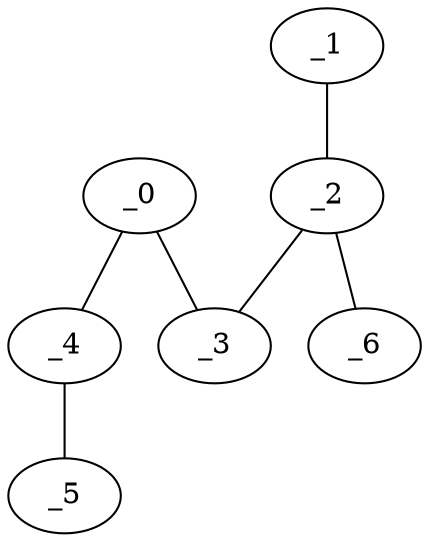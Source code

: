 graph EP1_0099 {
	_0	 [x="2.04704",
		y="3.1959"];
	_3	 [x="1.28007",
		y="2.58137"];
	_0 -- _3;
	_4	 [x="0.328967",
		y="1.27507"];
	_0 -- _4;
	_1	 [x="2.00353",
		y="0.375201"];
	_2	 [x="0.75",
		y="0.71"];
	_1 -- _2;
	_2 -- _3;
	_6	 [x="0.0158013",
		y="1.34723"];
	_2 -- _6;
	_5	 [x="2.26021",
		y="2.25972"];
	_4 -- _5;
}
